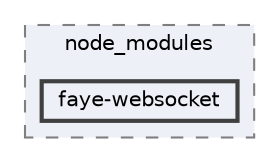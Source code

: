 digraph "pkiclassroomrescheduler/src/main/frontend/node_modules/faye-websocket"
{
 // LATEX_PDF_SIZE
  bgcolor="transparent";
  edge [fontname=Helvetica,fontsize=10,labelfontname=Helvetica,labelfontsize=10];
  node [fontname=Helvetica,fontsize=10,shape=box,height=0.2,width=0.4];
  compound=true
  subgraph clusterdir_72953eda66ccb3a2722c28e1c3e6c23b {
    graph [ bgcolor="#edf0f7", pencolor="grey50", label="node_modules", fontname=Helvetica,fontsize=10 style="filled,dashed", URL="dir_72953eda66ccb3a2722c28e1c3e6c23b.html",tooltip=""]
  dir_29b7cbcf5a187df97fe2e5dd8f38da9b [label="faye-websocket", fillcolor="#edf0f7", color="grey25", style="filled,bold", URL="dir_29b7cbcf5a187df97fe2e5dd8f38da9b.html",tooltip=""];
  }
}
